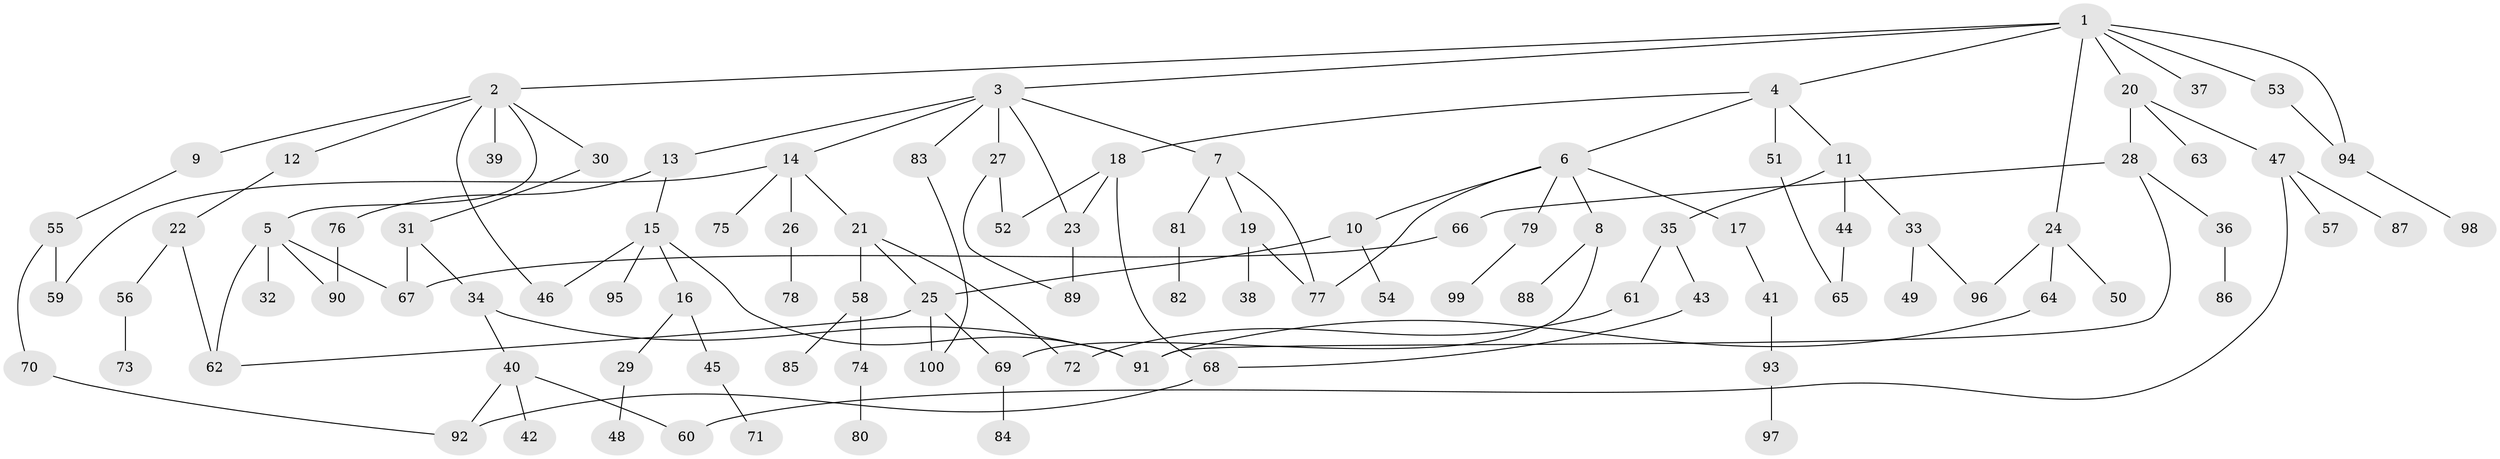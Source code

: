 // Generated by graph-tools (version 1.1) at 2025/11/02/21/25 10:11:06]
// undirected, 100 vertices, 125 edges
graph export_dot {
graph [start="1"]
  node [color=gray90,style=filled];
  1;
  2;
  3;
  4;
  5;
  6;
  7;
  8;
  9;
  10;
  11;
  12;
  13;
  14;
  15;
  16;
  17;
  18;
  19;
  20;
  21;
  22;
  23;
  24;
  25;
  26;
  27;
  28;
  29;
  30;
  31;
  32;
  33;
  34;
  35;
  36;
  37;
  38;
  39;
  40;
  41;
  42;
  43;
  44;
  45;
  46;
  47;
  48;
  49;
  50;
  51;
  52;
  53;
  54;
  55;
  56;
  57;
  58;
  59;
  60;
  61;
  62;
  63;
  64;
  65;
  66;
  67;
  68;
  69;
  70;
  71;
  72;
  73;
  74;
  75;
  76;
  77;
  78;
  79;
  80;
  81;
  82;
  83;
  84;
  85;
  86;
  87;
  88;
  89;
  90;
  91;
  92;
  93;
  94;
  95;
  96;
  97;
  98;
  99;
  100;
  1 -- 2;
  1 -- 3;
  1 -- 4;
  1 -- 20;
  1 -- 24;
  1 -- 37;
  1 -- 53;
  1 -- 94;
  2 -- 5;
  2 -- 9;
  2 -- 12;
  2 -- 30;
  2 -- 39;
  2 -- 46;
  3 -- 7;
  3 -- 13;
  3 -- 14;
  3 -- 27;
  3 -- 83;
  3 -- 23;
  4 -- 6;
  4 -- 11;
  4 -- 18;
  4 -- 51;
  5 -- 32;
  5 -- 67;
  5 -- 90;
  5 -- 62;
  6 -- 8;
  6 -- 10;
  6 -- 17;
  6 -- 77;
  6 -- 79;
  7 -- 19;
  7 -- 81;
  7 -- 77;
  8 -- 69;
  8 -- 88;
  9 -- 55;
  10 -- 54;
  10 -- 25;
  11 -- 33;
  11 -- 35;
  11 -- 44;
  12 -- 22;
  13 -- 15;
  13 -- 76;
  14 -- 21;
  14 -- 26;
  14 -- 59;
  14 -- 75;
  15 -- 16;
  15 -- 95;
  15 -- 46;
  15 -- 91;
  16 -- 29;
  16 -- 45;
  17 -- 41;
  18 -- 23;
  18 -- 52;
  18 -- 68;
  19 -- 38;
  19 -- 77;
  20 -- 28;
  20 -- 47;
  20 -- 63;
  21 -- 25;
  21 -- 58;
  21 -- 72;
  22 -- 56;
  22 -- 62;
  23 -- 89;
  24 -- 50;
  24 -- 64;
  24 -- 96;
  25 -- 69;
  25 -- 100;
  25 -- 62;
  26 -- 78;
  27 -- 89;
  27 -- 52;
  28 -- 36;
  28 -- 66;
  28 -- 91;
  29 -- 48;
  30 -- 31;
  31 -- 34;
  31 -- 67;
  33 -- 49;
  33 -- 96;
  34 -- 40;
  34 -- 91;
  35 -- 43;
  35 -- 61;
  36 -- 86;
  40 -- 42;
  40 -- 60;
  40 -- 92;
  41 -- 93;
  43 -- 68;
  44 -- 65;
  45 -- 71;
  47 -- 57;
  47 -- 87;
  47 -- 60;
  51 -- 65;
  53 -- 94;
  55 -- 70;
  55 -- 59;
  56 -- 73;
  58 -- 74;
  58 -- 85;
  61 -- 72;
  64 -- 91;
  66 -- 67;
  68 -- 92;
  69 -- 84;
  70 -- 92;
  74 -- 80;
  76 -- 90;
  79 -- 99;
  81 -- 82;
  83 -- 100;
  93 -- 97;
  94 -- 98;
}
